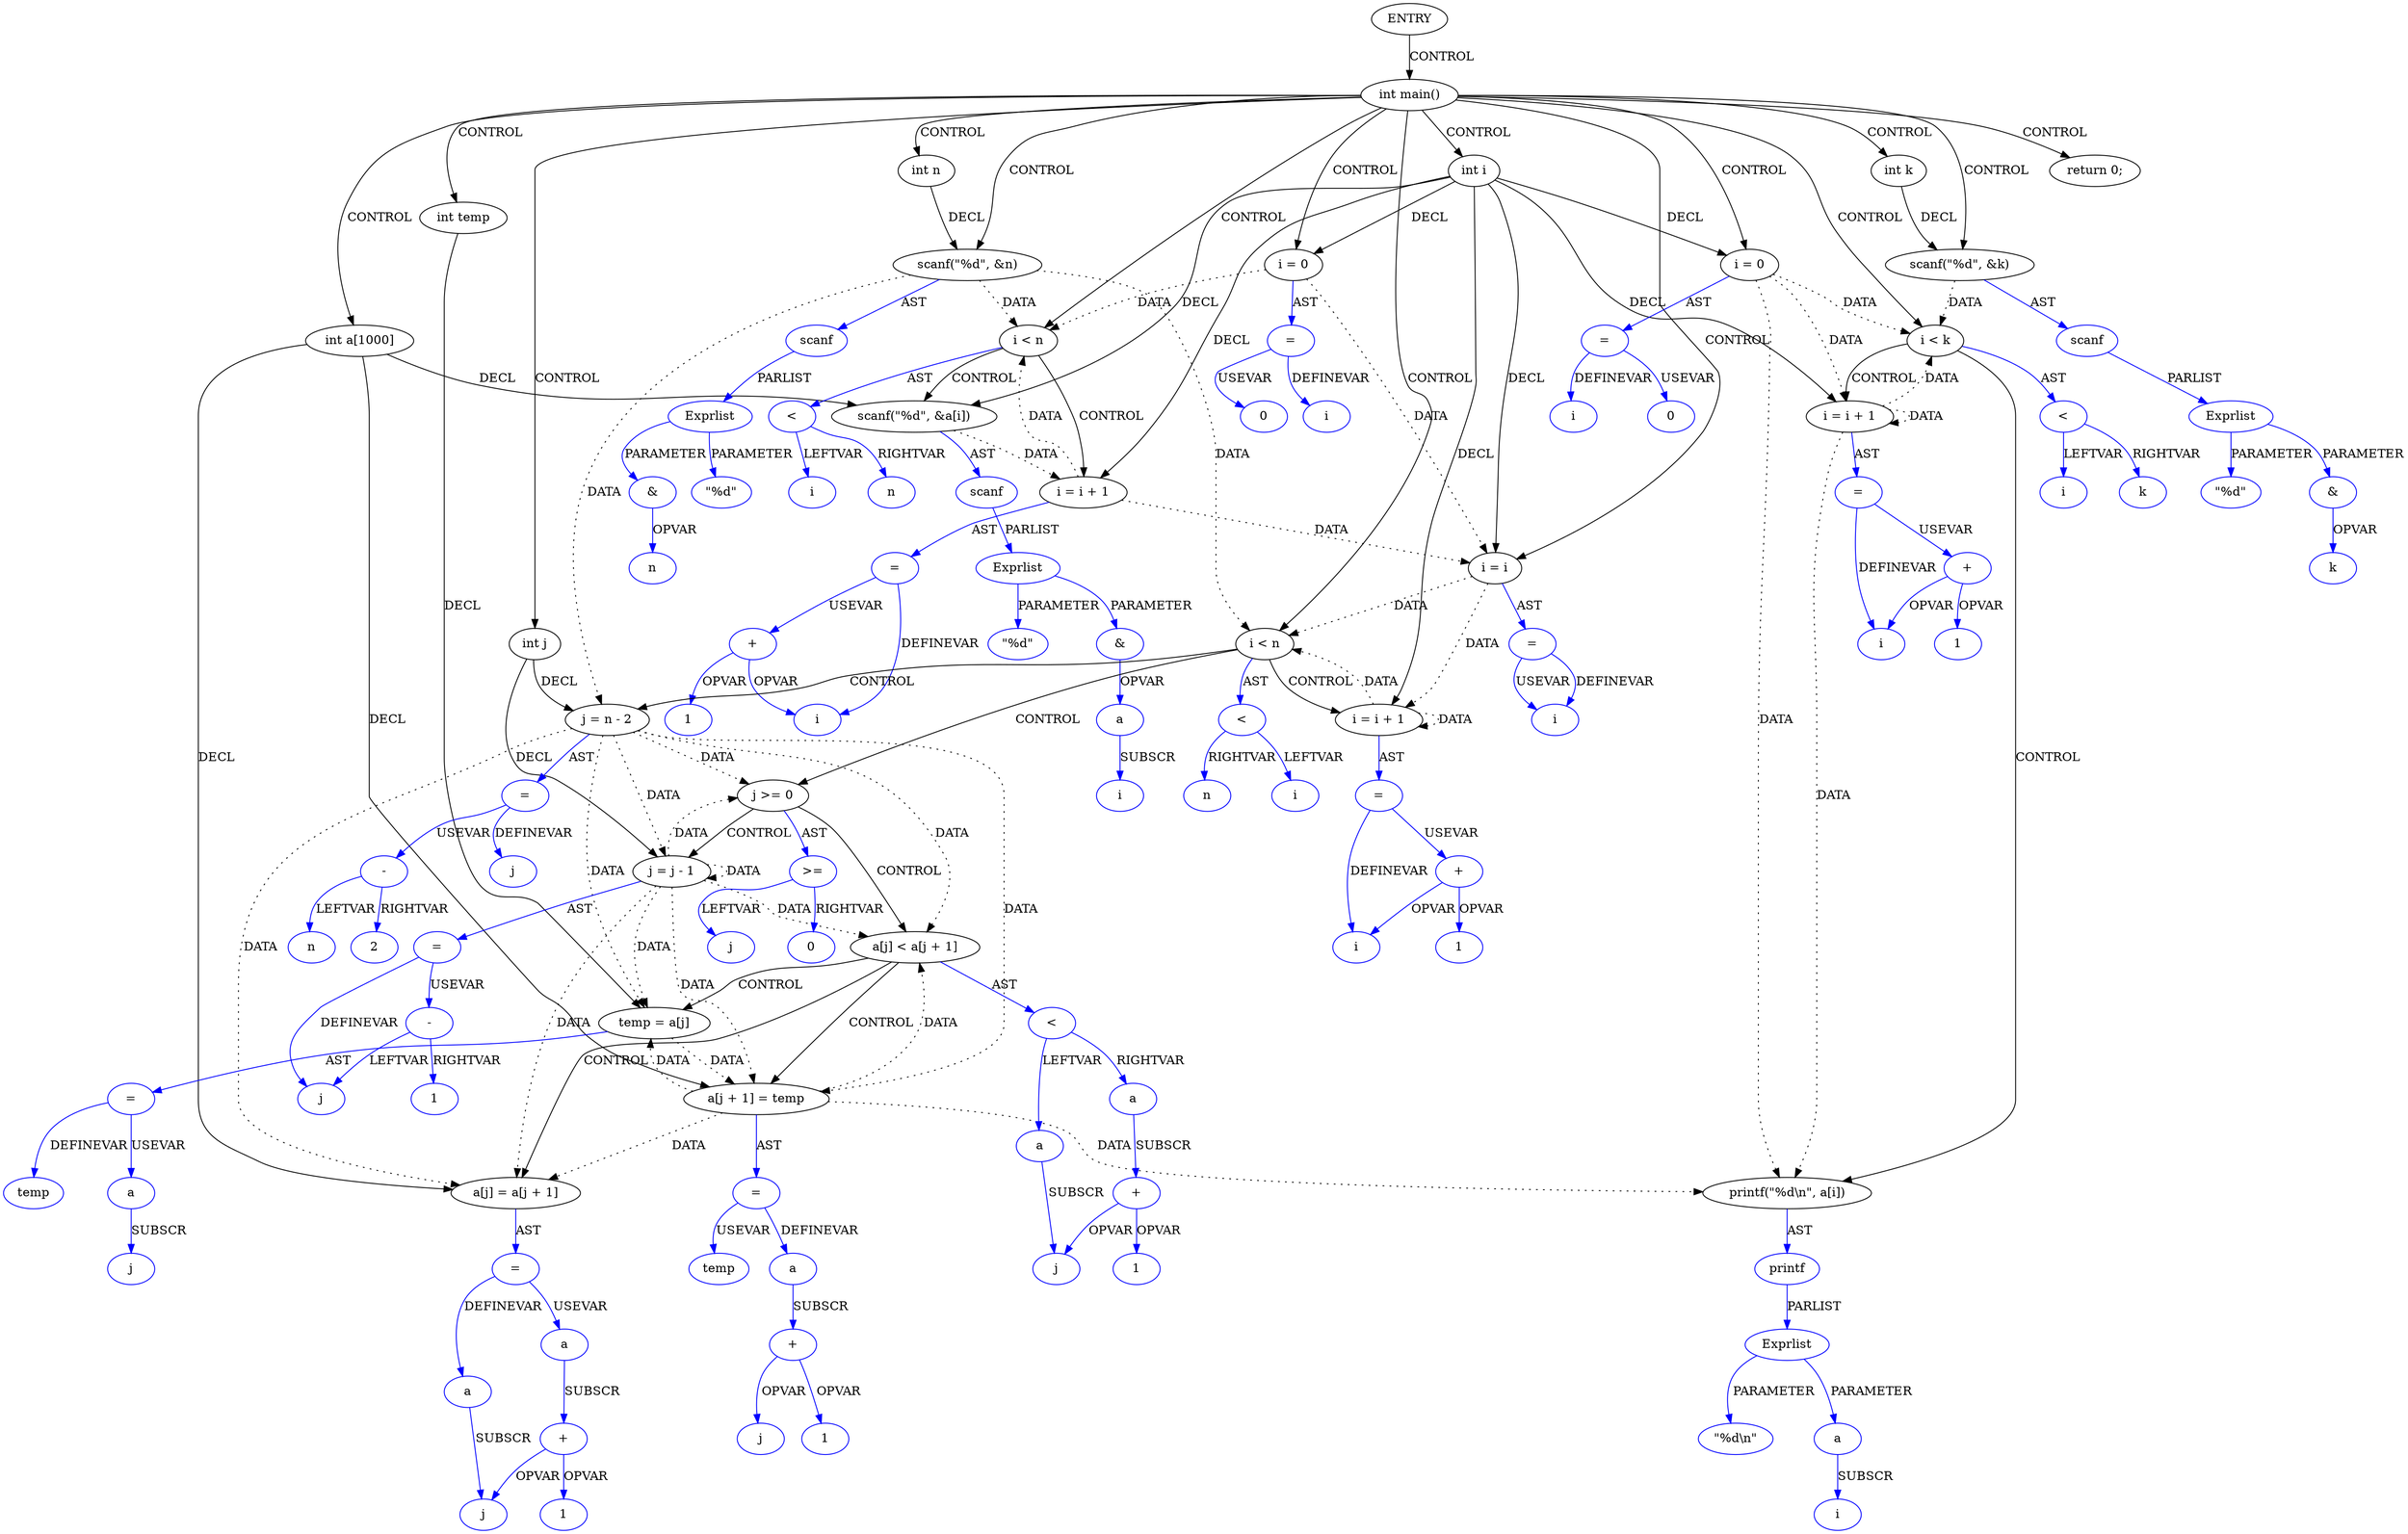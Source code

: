 digraph DotForMerge{
Node1 [label="ENTRY",type="ENTRY",coord="-1"];
Node2 [label="int main()",type="CONTROL",coord="5"];
Node4 [label="int i",type="DECL",coord="7",varname="i",vartype="int"];
Node5 [label="int j",type="DECL",coord="7",varname="j",vartype="int"];
Node6 [label="int n",type="DECL",coord="7",varname="n",vartype="int"];
Node7 [label="int k",type="DECL",coord="7",varname="k",vartype="int"];
Node8 [label="int a[1000]",type="DECL",coord="7",varname="a",vartype="int[]"];
Node9 [label="int temp",type="DECL",coord="7",varname="temp",vartype="int"];
Node10 [label="scanf(\"%d\", &n)",type="CALL",coord="8"];
Node11 [label="scanf",type="FUNCNAME",coord="8",color=blue];
Node12 [label="Exprlist",type="EXPRS",coord="8",color=blue];
Node13 [label="\"%d\"",type="CONST",coord="8",color=blue];
Node14 [label="&",type="OP",coord="8",color=blue];
Node15 [label="n",type="VAR",coord="8",color=blue];
Node16 [label="i = 0",type="ASSIGN",coord="9"];
Node17 [label="=",type="ASSIGNOP",coord="9",color=blue];
Node18 [label="i",type="VAR",coord="9",color=blue];
Node19 [label="0",type="CONST",coord="9",color=blue];
Node20 [label="i < n",type="CONTROL",coord="9"];
Node23 [label="scanf(\"%d\", &a[i])",type="CALL",coord="11"];
Node24 [label="scanf",type="FUNCNAME",coord="11",color=blue];
Node25 [label="Exprlist",type="EXPRS",coord="11",color=blue];
Node26 [label="\"%d\"",type="CONST",coord="11",color=blue];
Node27 [label="&",type="OP",coord="11",color=blue];
Node28 [label="a",type="ARRVAR",coord="11",color=blue];
Node29 [label="i",type="VAR",coord="11",color=blue];
Node30 [label="i = i + 1",type="ASSIGN",coord="9"];
Node31 [label="=",type="ASSIGNOP",coord="9",color=blue];
Node32 [label="i",type="VAR",coord="9",color=blue];
Node33 [label="+",type="OP",coord="9",color=blue];
Node34 [label="1",type="CONST",coord="9",color=blue];
Node35 [label="<",type="OP",coord="9",color=blue];
Node36 [label="i",type="VAR",coord="9",color=blue];
Node37 [label="n",type="VAR",coord="9",color=blue];
Node38 [label="scanf(\"%d\", &k)",type="CALL",coord="13"];
Node39 [label="scanf",type="FUNCNAME",coord="13",color=blue];
Node40 [label="Exprlist",type="EXPRS",coord="13",color=blue];
Node41 [label="\"%d\"",type="CONST",coord="13",color=blue];
Node42 [label="&",type="OP",coord="13",color=blue];
Node43 [label="k",type="VAR",coord="13",color=blue];
Node44 [label="i = i",type="ASSIGN",coord="14"];
Node45 [label="=",type="ASSIGNOP",coord="14",color=blue];
Node46 [label="i",type="VAR",coord="14",color=blue];
Node47 [label="i < n",type="CONTROL",coord="14"];
Node50 [label="j = n - 2",type="ASSIGN",coord="16"];
Node51 [label="=",type="ASSIGNOP",coord="16",color=blue];
Node52 [label="j",type="VAR",coord="16",color=blue];
Node53 [label="-",type="OP",coord="16",color=blue];
Node54 [label="n",type="VAR",coord="16",color=blue];
Node55 [label="2",type="CONST",coord="16",color=blue];
Node56 [label="j >= 0",type="CONTROL",coord="16"];
Node59 [label="a[j] < a[j + 1]",type="CONTROL",coord="18"];
Node61 [label="temp = a[j]",type="ASSIGN",coord="20"];
Node62 [label="=",type="ASSIGNOP",coord="20",color=blue];
Node63 [label="temp",type="VAR",coord="20",color=blue];
Node64 [label="a",type="ARRVAR",coord="20",color=blue];
Node65 [label="j",type="VAR",coord="20",color=blue];
Node66 [label="a[j] = a[j + 1]",type="ASSIGN",coord="21"];
Node67 [label="=",type="ASSIGNOP",coord="21",color=blue];
Node68 [label="a",type="ARRVAR",coord="21",color=blue];
Node69 [label="j",type="VAR",coord="21",color=blue];
Node70 [label="a",type="ARRVAR",coord="21",color=blue];
Node71 [label="+",type="OP",coord="21",color=blue];
Node72 [label="1",type="CONST",coord="21",color=blue];
Node73 [label="a[j + 1] = temp",type="ASSIGN",coord="22"];
Node74 [label="=",type="ASSIGNOP",coord="22",color=blue];
Node75 [label="a",type="ARRVAR",coord="22",color=blue];
Node76 [label="+",type="OP",coord="22",color=blue];
Node77 [label="j",type="VAR",coord="22",color=blue];
Node78 [label="1",type="CONST",coord="22",color=blue];
Node79 [label="temp",type="VAR",coord="22",color=blue];
Node80 [label="<",type="OP",coord="18",color=blue];
Node81 [label="a",type="ARRVAR",coord="18",color=blue];
Node82 [label="j",type="VAR",coord="18",color=blue];
Node83 [label="a",type="ARRVAR",coord="18",color=blue];
Node84 [label="+",type="OP",coord="18",color=blue];
Node85 [label="1",type="CONST",coord="18",color=blue];
Node86 [label="j = j - 1",type="ASSIGN",coord="16"];
Node87 [label="=",type="ASSIGNOP",coord="16",color=blue];
Node88 [label="j",type="VAR",coord="16",color=blue];
Node89 [label="-",type="OP",coord="16",color=blue];
Node90 [label="1",type="CONST",coord="16",color=blue];
Node91 [label=">=",type="OP",coord="16",color=blue];
Node92 [label="j",type="VAR",coord="16",color=blue];
Node93 [label="0",type="CONST",coord="16",color=blue];
Node94 [label="i = i + 1",type="ASSIGN",coord="14"];
Node95 [label="=",type="ASSIGNOP",coord="14",color=blue];
Node96 [label="i",type="VAR",coord="14",color=blue];
Node97 [label="+",type="OP",coord="14",color=blue];
Node98 [label="1",type="CONST",coord="14",color=blue];
Node99 [label="<",type="OP",coord="14",color=blue];
Node100 [label="i",type="VAR",coord="14",color=blue];
Node101 [label="n",type="VAR",coord="14",color=blue];
Node102 [label="i = 0",type="ASSIGN",coord="26"];
Node103 [label="=",type="ASSIGNOP",coord="26",color=blue];
Node104 [label="i",type="VAR",coord="26",color=blue];
Node105 [label="0",type="CONST",coord="26",color=blue];
Node106 [label="i < k",type="CONTROL",coord="26"];
Node109 [label="printf(\"%d\\n\", a[i])",type="CALL",coord="28"];
Node110 [label="printf",type="FUNCNAME",coord="28",color=blue];
Node111 [label="Exprlist",type="EXPRS",coord="28",color=blue];
Node112 [label="\"%d\\n\"",type="CONST",coord="28",color=blue];
Node113 [label="a",type="ARRVAR",coord="28",color=blue];
Node114 [label="i",type="VAR",coord="28",color=blue];
Node115 [label="i = i + 1",type="ASSIGN",coord="26"];
Node116 [label="=",type="ASSIGNOP",coord="26",color=blue];
Node117 [label="i",type="VAR",coord="26",color=blue];
Node118 [label="+",type="OP",coord="26",color=blue];
Node119 [label="1",type="CONST",coord="26",color=blue];
Node120 [label="<",type="OP",coord="26",color=blue];
Node121 [label="i",type="VAR",coord="26",color=blue];
Node122 [label="k",type="VAR",coord="26",color=blue];
Node123 [label="return 0;",type="RETURN",coord="30"];
Node1->Node2 [label = "CONTROL" ];
Node2->Node4 [label = "CONTROL" ];
Node2->Node5 [label = "CONTROL" ];
Node2->Node6 [label = "CONTROL" ];
Node2->Node7 [label = "CONTROL" ];
Node2->Node8 [label = "CONTROL" ];
Node2->Node9 [label = "CONTROL" ];
Node2->Node10 [label = "CONTROL" ];
Node2->Node16 [label = "CONTROL" ];
Node2->Node20 [label = "CONTROL" ];
Node2->Node38 [label = "CONTROL" ];
Node2->Node44 [label = "CONTROL" ];
Node2->Node47 [label = "CONTROL" ];
Node2->Node102 [label = "CONTROL" ];
Node2->Node106 [label = "CONTROL" ];
Node2->Node123 [label = "CONTROL" ];
Node20->Node23 [label = "CONTROL" ];
Node20->Node30 [label = "CONTROL" ];
Node47->Node50 [label = "CONTROL" ];
Node47->Node56 [label = "CONTROL" ];
Node47->Node94 [label = "CONTROL" ];
Node56->Node59 [label = "CONTROL" ];
Node56->Node86 [label = "CONTROL" ];
Node59->Node61 [label = "CONTROL" ];
Node59->Node66 [label = "CONTROL" ];
Node59->Node73 [label = "CONTROL" ];
Node106->Node109 [label = "CONTROL" ];
Node106->Node115 [label = "CONTROL" ];
Node10->Node20 [label = "DATA", style = dotted ]
Node10->Node47 [label = "DATA", style = dotted ]
Node10->Node50 [label = "DATA", style = dotted ]
Node16->Node20 [label = "DATA", style = dotted ]
Node16->Node44 [label = "DATA", style = dotted ]
Node23->Node30 [label = "DATA", style = dotted ]
Node30->Node20 [label = "DATA", style = dotted ]
Node30->Node44 [label = "DATA", style = dotted ]
Node38->Node106 [label = "DATA", style = dotted ]
Node44->Node47 [label = "DATA", style = dotted ]
Node44->Node94 [label = "DATA", style = dotted ]
Node50->Node56 [label = "DATA", style = dotted ]
Node50->Node59 [label = "DATA", style = dotted ]
Node50->Node61 [label = "DATA", style = dotted ]
Node50->Node66 [label = "DATA", style = dotted ]
Node50->Node73 [label = "DATA", style = dotted ]
Node50->Node86 [label = "DATA", style = dotted ]
Node61->Node73 [label = "DATA", style = dotted ]
Node73->Node59 [label = "DATA", style = dotted ]
Node73->Node61 [label = "DATA", style = dotted ]
Node73->Node66 [label = "DATA", style = dotted ]
Node73->Node109 [label = "DATA", style = dotted ]
Node86->Node56 [label = "DATA", style = dotted ]
Node86->Node59 [label = "DATA", style = dotted ]
Node86->Node61 [label = "DATA", style = dotted ]
Node86->Node66 [label = "DATA", style = dotted ]
Node86->Node73 [label = "DATA", style = dotted ]
Node86->Node86 [label = "DATA", style = dotted ]
Node94->Node47 [label = "DATA", style = dotted ]
Node94->Node94 [label = "DATA", style = dotted ]
Node102->Node106 [label = "DATA", style = dotted ]
Node102->Node109 [label = "DATA", style = dotted ]
Node102->Node115 [label = "DATA", style = dotted ]
Node115->Node106 [label = "DATA", style = dotted ]
Node115->Node109 [label = "DATA", style = dotted ]
Node115->Node115 [label = "DATA", style = dotted ]
Node4->Node44 [label = "DECL"]
Node4->Node115 [label = "DECL"]
Node4->Node94 [label = "DECL"]
Node4->Node102 [label = "DECL"]
Node4->Node30 [label = "DECL"]
Node4->Node23 [label = "DECL"]
Node4->Node16 [label = "DECL"]
Node5->Node50 [label = "DECL"]
Node5->Node86 [label = "DECL"]
Node6->Node10 [label = "DECL"]
Node7->Node38 [label = "DECL"]
Node8->Node73 [label = "DECL"]
Node8->Node66 [label = "DECL"]
Node8->Node23 [label = "DECL"]
Node9->Node61 [label = "DECL"]
Node10->Node11 [label = "AST" color=blue]
Node11->Node12 [label = "PARLIST" color=blue]
Node12->Node13 [label = "PARAMETER" color=blue]
Node12->Node14 [label = "PARAMETER" color=blue]
Node14->Node15 [label = "OPVAR" color=blue]
Node16->Node17 [label = "AST" color=blue]
Node17->Node18 [label = "DEFINEVAR" color=blue]
Node17->Node19 [label = "USEVAR" color=blue]
Node20->Node35 [label = "AST" color=blue]
Node23->Node24 [label = "AST" color=blue]
Node24->Node25 [label = "PARLIST" color=blue]
Node25->Node26 [label = "PARAMETER" color=blue]
Node25->Node27 [label = "PARAMETER" color=blue]
Node27->Node28 [label = "OPVAR" color=blue]
Node28->Node29 [label = "SUBSCR" color=blue]
Node30->Node31 [label = "AST" color=blue]
Node31->Node32 [label = "DEFINEVAR" color=blue]
Node31->Node33 [label = "USEVAR" color=blue]
Node33->Node32 [label = "OPVAR" color=blue]
Node33->Node34 [label = "OPVAR" color=blue]
Node35->Node36 [label = "LEFTVAR" color=blue]
Node35->Node37 [label = "RIGHTVAR" color=blue]
Node38->Node39 [label = "AST" color=blue]
Node39->Node40 [label = "PARLIST" color=blue]
Node40->Node41 [label = "PARAMETER" color=blue]
Node40->Node42 [label = "PARAMETER" color=blue]
Node42->Node43 [label = "OPVAR" color=blue]
Node44->Node45 [label = "AST" color=blue]
Node45->Node46 [label = "DEFINEVAR" color=blue]
Node45->Node46 [label = "USEVAR" color=blue]
Node47->Node99 [label = "AST" color=blue]
Node50->Node51 [label = "AST" color=blue]
Node51->Node52 [label = "DEFINEVAR" color=blue]
Node51->Node53 [label = "USEVAR" color=blue]
Node53->Node54 [label = "LEFTVAR" color=blue]
Node53->Node55 [label = "RIGHTVAR" color=blue]
Node56->Node91 [label = "AST" color=blue]
Node59->Node80 [label = "AST" color=blue]
Node61->Node62 [label = "AST" color=blue]
Node62->Node63 [label = "DEFINEVAR" color=blue]
Node62->Node64 [label = "USEVAR" color=blue]
Node64->Node65 [label = "SUBSCR" color=blue]
Node66->Node67 [label = "AST" color=blue]
Node67->Node68 [label = "DEFINEVAR" color=blue]
Node67->Node70 [label = "USEVAR" color=blue]
Node68->Node69 [label = "SUBSCR" color=blue]
Node70->Node71 [label = "SUBSCR" color=blue]
Node71->Node69 [label = "OPVAR" color=blue]
Node71->Node72 [label = "OPVAR" color=blue]
Node73->Node74 [label = "AST" color=blue]
Node74->Node75 [label = "DEFINEVAR" color=blue]
Node74->Node79 [label = "USEVAR" color=blue]
Node75->Node76 [label = "SUBSCR" color=blue]
Node76->Node77 [label = "OPVAR" color=blue]
Node76->Node78 [label = "OPVAR" color=blue]
Node80->Node81 [label = "LEFTVAR" color=blue]
Node80->Node83 [label = "RIGHTVAR" color=blue]
Node81->Node82 [label = "SUBSCR" color=blue]
Node83->Node84 [label = "SUBSCR" color=blue]
Node84->Node82 [label = "OPVAR" color=blue]
Node84->Node85 [label = "OPVAR" color=blue]
Node86->Node87 [label = "AST" color=blue]
Node87->Node88 [label = "DEFINEVAR" color=blue]
Node87->Node89 [label = "USEVAR" color=blue]
Node89->Node88 [label = "LEFTVAR" color=blue]
Node89->Node90 [label = "RIGHTVAR" color=blue]
Node91->Node92 [label = "LEFTVAR" color=blue]
Node91->Node93 [label = "RIGHTVAR" color=blue]
Node94->Node95 [label = "AST" color=blue]
Node95->Node96 [label = "DEFINEVAR" color=blue]
Node95->Node97 [label = "USEVAR" color=blue]
Node97->Node96 [label = "OPVAR" color=blue]
Node97->Node98 [label = "OPVAR" color=blue]
Node99->Node100 [label = "LEFTVAR" color=blue]
Node99->Node101 [label = "RIGHTVAR" color=blue]
Node102->Node103 [label = "AST" color=blue]
Node103->Node104 [label = "DEFINEVAR" color=blue]
Node103->Node105 [label = "USEVAR" color=blue]
Node106->Node120 [label = "AST" color=blue]
Node109->Node110 [label = "AST" color=blue]
Node110->Node111 [label = "PARLIST" color=blue]
Node111->Node112 [label = "PARAMETER" color=blue]
Node111->Node113 [label = "PARAMETER" color=blue]
Node113->Node114 [label = "SUBSCR" color=blue]
Node115->Node116 [label = "AST" color=blue]
Node116->Node117 [label = "DEFINEVAR" color=blue]
Node116->Node118 [label = "USEVAR" color=blue]
Node118->Node117 [label = "OPVAR" color=blue]
Node118->Node119 [label = "OPVAR" color=blue]
Node120->Node121 [label = "LEFTVAR" color=blue]
Node120->Node122 [label = "RIGHTVAR" color=blue]
}

